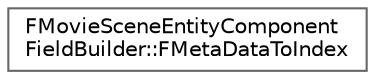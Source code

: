 digraph "Graphical Class Hierarchy"
{
 // INTERACTIVE_SVG=YES
 // LATEX_PDF_SIZE
  bgcolor="transparent";
  edge [fontname=Helvetica,fontsize=10,labelfontname=Helvetica,labelfontsize=10];
  node [fontname=Helvetica,fontsize=10,shape=box,height=0.2,width=0.4];
  rankdir="LR";
  Node0 [id="Node000000",label="FMovieSceneEntityComponent\lFieldBuilder::FMetaDataToIndex",height=0.2,width=0.4,color="grey40", fillcolor="white", style="filled",URL="$de/d06/structFMovieSceneEntityComponentFieldBuilder_1_1FMetaDataToIndex.html",tooltip=" "];
}
